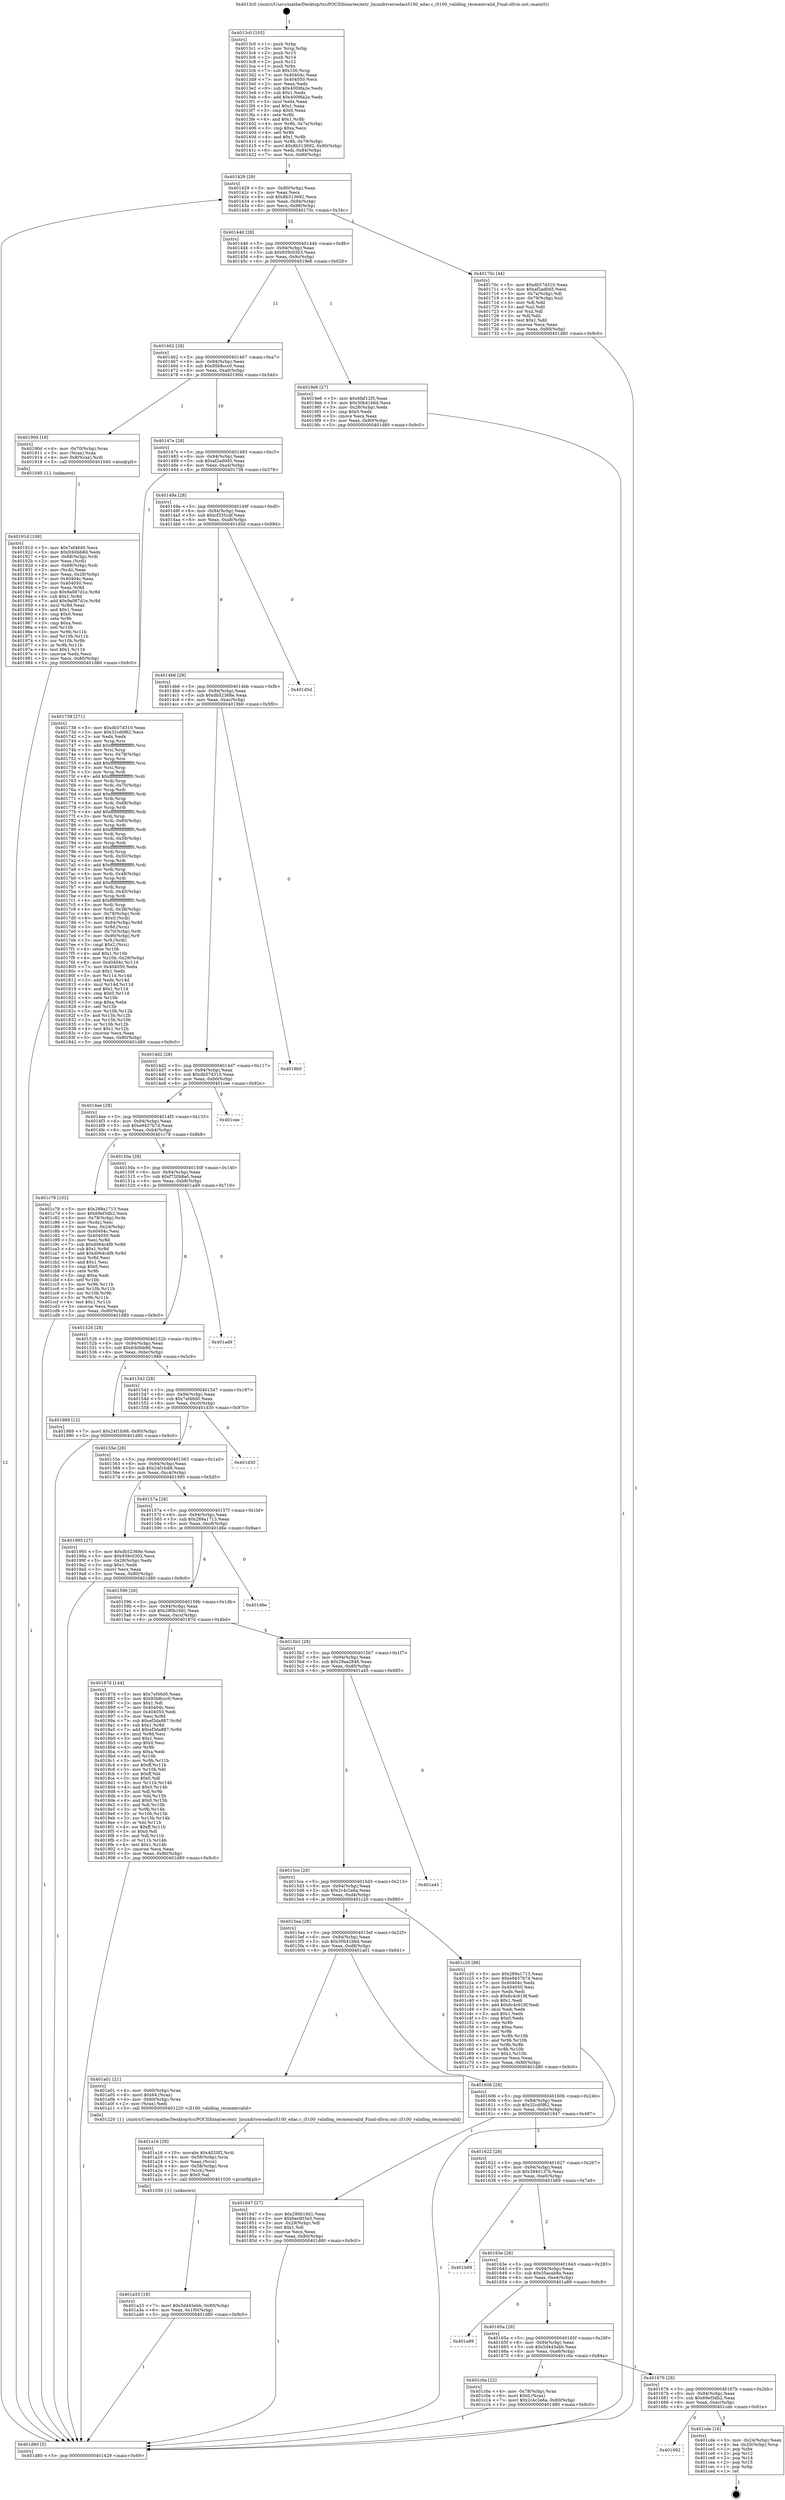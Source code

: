 digraph "0x4013c0" {
  label = "0x4013c0 (/mnt/c/Users/mathe/Desktop/tcc/POCII/binaries/extr_linuxdriversedaci5100_edac.c_i5100_validlog_recmemvalid_Final-ollvm.out::main(0))"
  labelloc = "t"
  node[shape=record]

  Entry [label="",width=0.3,height=0.3,shape=circle,fillcolor=black,style=filled]
  "0x401429" [label="{
     0x401429 [29]\l
     | [instrs]\l
     &nbsp;&nbsp;0x401429 \<+3\>: mov -0x80(%rbp),%eax\l
     &nbsp;&nbsp;0x40142c \<+2\>: mov %eax,%ecx\l
     &nbsp;&nbsp;0x40142e \<+6\>: sub $0x8b313692,%ecx\l
     &nbsp;&nbsp;0x401434 \<+6\>: mov %eax,-0x94(%rbp)\l
     &nbsp;&nbsp;0x40143a \<+6\>: mov %ecx,-0x98(%rbp)\l
     &nbsp;&nbsp;0x401440 \<+6\>: je 000000000040170c \<main+0x34c\>\l
  }"]
  "0x40170c" [label="{
     0x40170c [44]\l
     | [instrs]\l
     &nbsp;&nbsp;0x40170c \<+5\>: mov $0xdb57d310,%eax\l
     &nbsp;&nbsp;0x401711 \<+5\>: mov $0xaf2ad0d5,%ecx\l
     &nbsp;&nbsp;0x401716 \<+3\>: mov -0x7a(%rbp),%dl\l
     &nbsp;&nbsp;0x401719 \<+4\>: mov -0x79(%rbp),%sil\l
     &nbsp;&nbsp;0x40171d \<+3\>: mov %dl,%dil\l
     &nbsp;&nbsp;0x401720 \<+3\>: and %sil,%dil\l
     &nbsp;&nbsp;0x401723 \<+3\>: xor %sil,%dl\l
     &nbsp;&nbsp;0x401726 \<+3\>: or %dl,%dil\l
     &nbsp;&nbsp;0x401729 \<+4\>: test $0x1,%dil\l
     &nbsp;&nbsp;0x40172d \<+3\>: cmovne %ecx,%eax\l
     &nbsp;&nbsp;0x401730 \<+3\>: mov %eax,-0x80(%rbp)\l
     &nbsp;&nbsp;0x401733 \<+5\>: jmp 0000000000401d80 \<main+0x9c0\>\l
  }"]
  "0x401446" [label="{
     0x401446 [28]\l
     | [instrs]\l
     &nbsp;&nbsp;0x401446 \<+5\>: jmp 000000000040144b \<main+0x8b\>\l
     &nbsp;&nbsp;0x40144b \<+6\>: mov -0x94(%rbp),%eax\l
     &nbsp;&nbsp;0x401451 \<+5\>: sub $0x939c0303,%eax\l
     &nbsp;&nbsp;0x401456 \<+6\>: mov %eax,-0x9c(%rbp)\l
     &nbsp;&nbsp;0x40145c \<+6\>: je 00000000004019e6 \<main+0x626\>\l
  }"]
  "0x401d80" [label="{
     0x401d80 [5]\l
     | [instrs]\l
     &nbsp;&nbsp;0x401d80 \<+5\>: jmp 0000000000401429 \<main+0x69\>\l
  }"]
  "0x4013c0" [label="{
     0x4013c0 [105]\l
     | [instrs]\l
     &nbsp;&nbsp;0x4013c0 \<+1\>: push %rbp\l
     &nbsp;&nbsp;0x4013c1 \<+3\>: mov %rsp,%rbp\l
     &nbsp;&nbsp;0x4013c4 \<+2\>: push %r15\l
     &nbsp;&nbsp;0x4013c6 \<+2\>: push %r14\l
     &nbsp;&nbsp;0x4013c8 \<+2\>: push %r12\l
     &nbsp;&nbsp;0x4013ca \<+1\>: push %rbx\l
     &nbsp;&nbsp;0x4013cb \<+7\>: sub $0x100,%rsp\l
     &nbsp;&nbsp;0x4013d2 \<+7\>: mov 0x40404c,%eax\l
     &nbsp;&nbsp;0x4013d9 \<+7\>: mov 0x404050,%ecx\l
     &nbsp;&nbsp;0x4013e0 \<+2\>: mov %eax,%edx\l
     &nbsp;&nbsp;0x4013e2 \<+6\>: sub $0x4009fa2e,%edx\l
     &nbsp;&nbsp;0x4013e8 \<+3\>: sub $0x1,%edx\l
     &nbsp;&nbsp;0x4013eb \<+6\>: add $0x4009fa2e,%edx\l
     &nbsp;&nbsp;0x4013f1 \<+3\>: imul %edx,%eax\l
     &nbsp;&nbsp;0x4013f4 \<+3\>: and $0x1,%eax\l
     &nbsp;&nbsp;0x4013f7 \<+3\>: cmp $0x0,%eax\l
     &nbsp;&nbsp;0x4013fa \<+4\>: sete %r8b\l
     &nbsp;&nbsp;0x4013fe \<+4\>: and $0x1,%r8b\l
     &nbsp;&nbsp;0x401402 \<+4\>: mov %r8b,-0x7a(%rbp)\l
     &nbsp;&nbsp;0x401406 \<+3\>: cmp $0xa,%ecx\l
     &nbsp;&nbsp;0x401409 \<+4\>: setl %r8b\l
     &nbsp;&nbsp;0x40140d \<+4\>: and $0x1,%r8b\l
     &nbsp;&nbsp;0x401411 \<+4\>: mov %r8b,-0x79(%rbp)\l
     &nbsp;&nbsp;0x401415 \<+7\>: movl $0x8b313692,-0x80(%rbp)\l
     &nbsp;&nbsp;0x40141c \<+6\>: mov %edi,-0x84(%rbp)\l
     &nbsp;&nbsp;0x401422 \<+7\>: mov %rsi,-0x90(%rbp)\l
  }"]
  Exit [label="",width=0.3,height=0.3,shape=circle,fillcolor=black,style=filled,peripheries=2]
  "0x4019e6" [label="{
     0x4019e6 [27]\l
     | [instrs]\l
     &nbsp;&nbsp;0x4019e6 \<+5\>: mov $0x6faf12f5,%eax\l
     &nbsp;&nbsp;0x4019eb \<+5\>: mov $0x30b41b6d,%ecx\l
     &nbsp;&nbsp;0x4019f0 \<+3\>: mov -0x28(%rbp),%edx\l
     &nbsp;&nbsp;0x4019f3 \<+3\>: cmp $0x0,%edx\l
     &nbsp;&nbsp;0x4019f6 \<+3\>: cmove %ecx,%eax\l
     &nbsp;&nbsp;0x4019f9 \<+3\>: mov %eax,-0x80(%rbp)\l
     &nbsp;&nbsp;0x4019fc \<+5\>: jmp 0000000000401d80 \<main+0x9c0\>\l
  }"]
  "0x401462" [label="{
     0x401462 [28]\l
     | [instrs]\l
     &nbsp;&nbsp;0x401462 \<+5\>: jmp 0000000000401467 \<main+0xa7\>\l
     &nbsp;&nbsp;0x401467 \<+6\>: mov -0x94(%rbp),%eax\l
     &nbsp;&nbsp;0x40146d \<+5\>: sub $0x95b8ccc0,%eax\l
     &nbsp;&nbsp;0x401472 \<+6\>: mov %eax,-0xa0(%rbp)\l
     &nbsp;&nbsp;0x401478 \<+6\>: je 000000000040190d \<main+0x54d\>\l
  }"]
  "0x401692" [label="{
     0x401692\l
  }", style=dashed]
  "0x40190d" [label="{
     0x40190d [16]\l
     | [instrs]\l
     &nbsp;&nbsp;0x40190d \<+4\>: mov -0x70(%rbp),%rax\l
     &nbsp;&nbsp;0x401911 \<+3\>: mov (%rax),%rax\l
     &nbsp;&nbsp;0x401914 \<+4\>: mov 0x8(%rax),%rdi\l
     &nbsp;&nbsp;0x401918 \<+5\>: call 0000000000401040 \<atoi@plt\>\l
     | [calls]\l
     &nbsp;&nbsp;0x401040 \{1\} (unknown)\l
  }"]
  "0x40147e" [label="{
     0x40147e [28]\l
     | [instrs]\l
     &nbsp;&nbsp;0x40147e \<+5\>: jmp 0000000000401483 \<main+0xc3\>\l
     &nbsp;&nbsp;0x401483 \<+6\>: mov -0x94(%rbp),%eax\l
     &nbsp;&nbsp;0x401489 \<+5\>: sub $0xaf2ad0d5,%eax\l
     &nbsp;&nbsp;0x40148e \<+6\>: mov %eax,-0xa4(%rbp)\l
     &nbsp;&nbsp;0x401494 \<+6\>: je 0000000000401738 \<main+0x378\>\l
  }"]
  "0x401cde" [label="{
     0x401cde [16]\l
     | [instrs]\l
     &nbsp;&nbsp;0x401cde \<+3\>: mov -0x24(%rbp),%eax\l
     &nbsp;&nbsp;0x401ce1 \<+4\>: lea -0x20(%rbp),%rsp\l
     &nbsp;&nbsp;0x401ce5 \<+1\>: pop %rbx\l
     &nbsp;&nbsp;0x401ce6 \<+2\>: pop %r12\l
     &nbsp;&nbsp;0x401ce8 \<+2\>: pop %r14\l
     &nbsp;&nbsp;0x401cea \<+2\>: pop %r15\l
     &nbsp;&nbsp;0x401cec \<+1\>: pop %rbp\l
     &nbsp;&nbsp;0x401ced \<+1\>: ret\l
  }"]
  "0x401738" [label="{
     0x401738 [271]\l
     | [instrs]\l
     &nbsp;&nbsp;0x401738 \<+5\>: mov $0xdb57d310,%eax\l
     &nbsp;&nbsp;0x40173d \<+5\>: mov $0x32cd0f62,%ecx\l
     &nbsp;&nbsp;0x401742 \<+2\>: xor %edx,%edx\l
     &nbsp;&nbsp;0x401744 \<+3\>: mov %rsp,%rsi\l
     &nbsp;&nbsp;0x401747 \<+4\>: add $0xfffffffffffffff0,%rsi\l
     &nbsp;&nbsp;0x40174b \<+3\>: mov %rsi,%rsp\l
     &nbsp;&nbsp;0x40174e \<+4\>: mov %rsi,-0x78(%rbp)\l
     &nbsp;&nbsp;0x401752 \<+3\>: mov %rsp,%rsi\l
     &nbsp;&nbsp;0x401755 \<+4\>: add $0xfffffffffffffff0,%rsi\l
     &nbsp;&nbsp;0x401759 \<+3\>: mov %rsi,%rsp\l
     &nbsp;&nbsp;0x40175c \<+3\>: mov %rsp,%rdi\l
     &nbsp;&nbsp;0x40175f \<+4\>: add $0xfffffffffffffff0,%rdi\l
     &nbsp;&nbsp;0x401763 \<+3\>: mov %rdi,%rsp\l
     &nbsp;&nbsp;0x401766 \<+4\>: mov %rdi,-0x70(%rbp)\l
     &nbsp;&nbsp;0x40176a \<+3\>: mov %rsp,%rdi\l
     &nbsp;&nbsp;0x40176d \<+4\>: add $0xfffffffffffffff0,%rdi\l
     &nbsp;&nbsp;0x401771 \<+3\>: mov %rdi,%rsp\l
     &nbsp;&nbsp;0x401774 \<+4\>: mov %rdi,-0x68(%rbp)\l
     &nbsp;&nbsp;0x401778 \<+3\>: mov %rsp,%rdi\l
     &nbsp;&nbsp;0x40177b \<+4\>: add $0xfffffffffffffff0,%rdi\l
     &nbsp;&nbsp;0x40177f \<+3\>: mov %rdi,%rsp\l
     &nbsp;&nbsp;0x401782 \<+4\>: mov %rdi,-0x60(%rbp)\l
     &nbsp;&nbsp;0x401786 \<+3\>: mov %rsp,%rdi\l
     &nbsp;&nbsp;0x401789 \<+4\>: add $0xfffffffffffffff0,%rdi\l
     &nbsp;&nbsp;0x40178d \<+3\>: mov %rdi,%rsp\l
     &nbsp;&nbsp;0x401790 \<+4\>: mov %rdi,-0x58(%rbp)\l
     &nbsp;&nbsp;0x401794 \<+3\>: mov %rsp,%rdi\l
     &nbsp;&nbsp;0x401797 \<+4\>: add $0xfffffffffffffff0,%rdi\l
     &nbsp;&nbsp;0x40179b \<+3\>: mov %rdi,%rsp\l
     &nbsp;&nbsp;0x40179e \<+4\>: mov %rdi,-0x50(%rbp)\l
     &nbsp;&nbsp;0x4017a2 \<+3\>: mov %rsp,%rdi\l
     &nbsp;&nbsp;0x4017a5 \<+4\>: add $0xfffffffffffffff0,%rdi\l
     &nbsp;&nbsp;0x4017a9 \<+3\>: mov %rdi,%rsp\l
     &nbsp;&nbsp;0x4017ac \<+4\>: mov %rdi,-0x48(%rbp)\l
     &nbsp;&nbsp;0x4017b0 \<+3\>: mov %rsp,%rdi\l
     &nbsp;&nbsp;0x4017b3 \<+4\>: add $0xfffffffffffffff0,%rdi\l
     &nbsp;&nbsp;0x4017b7 \<+3\>: mov %rdi,%rsp\l
     &nbsp;&nbsp;0x4017ba \<+4\>: mov %rdi,-0x40(%rbp)\l
     &nbsp;&nbsp;0x4017be \<+3\>: mov %rsp,%rdi\l
     &nbsp;&nbsp;0x4017c1 \<+4\>: add $0xfffffffffffffff0,%rdi\l
     &nbsp;&nbsp;0x4017c5 \<+3\>: mov %rdi,%rsp\l
     &nbsp;&nbsp;0x4017c8 \<+4\>: mov %rdi,-0x38(%rbp)\l
     &nbsp;&nbsp;0x4017cc \<+4\>: mov -0x78(%rbp),%rdi\l
     &nbsp;&nbsp;0x4017d0 \<+6\>: movl $0x0,(%rdi)\l
     &nbsp;&nbsp;0x4017d6 \<+7\>: mov -0x84(%rbp),%r8d\l
     &nbsp;&nbsp;0x4017dd \<+3\>: mov %r8d,(%rsi)\l
     &nbsp;&nbsp;0x4017e0 \<+4\>: mov -0x70(%rbp),%rdi\l
     &nbsp;&nbsp;0x4017e4 \<+7\>: mov -0x90(%rbp),%r9\l
     &nbsp;&nbsp;0x4017eb \<+3\>: mov %r9,(%rdi)\l
     &nbsp;&nbsp;0x4017ee \<+3\>: cmpl $0x2,(%rsi)\l
     &nbsp;&nbsp;0x4017f1 \<+4\>: setne %r10b\l
     &nbsp;&nbsp;0x4017f5 \<+4\>: and $0x1,%r10b\l
     &nbsp;&nbsp;0x4017f9 \<+4\>: mov %r10b,-0x29(%rbp)\l
     &nbsp;&nbsp;0x4017fd \<+8\>: mov 0x40404c,%r11d\l
     &nbsp;&nbsp;0x401805 \<+7\>: mov 0x404050,%ebx\l
     &nbsp;&nbsp;0x40180c \<+3\>: sub $0x1,%edx\l
     &nbsp;&nbsp;0x40180f \<+3\>: mov %r11d,%r14d\l
     &nbsp;&nbsp;0x401812 \<+3\>: add %edx,%r14d\l
     &nbsp;&nbsp;0x401815 \<+4\>: imul %r14d,%r11d\l
     &nbsp;&nbsp;0x401819 \<+4\>: and $0x1,%r11d\l
     &nbsp;&nbsp;0x40181d \<+4\>: cmp $0x0,%r11d\l
     &nbsp;&nbsp;0x401821 \<+4\>: sete %r10b\l
     &nbsp;&nbsp;0x401825 \<+3\>: cmp $0xa,%ebx\l
     &nbsp;&nbsp;0x401828 \<+4\>: setl %r15b\l
     &nbsp;&nbsp;0x40182c \<+3\>: mov %r10b,%r12b\l
     &nbsp;&nbsp;0x40182f \<+3\>: and %r15b,%r12b\l
     &nbsp;&nbsp;0x401832 \<+3\>: xor %r15b,%r10b\l
     &nbsp;&nbsp;0x401835 \<+3\>: or %r10b,%r12b\l
     &nbsp;&nbsp;0x401838 \<+4\>: test $0x1,%r12b\l
     &nbsp;&nbsp;0x40183c \<+3\>: cmovne %ecx,%eax\l
     &nbsp;&nbsp;0x40183f \<+3\>: mov %eax,-0x80(%rbp)\l
     &nbsp;&nbsp;0x401842 \<+5\>: jmp 0000000000401d80 \<main+0x9c0\>\l
  }"]
  "0x40149a" [label="{
     0x40149a [28]\l
     | [instrs]\l
     &nbsp;&nbsp;0x40149a \<+5\>: jmp 000000000040149f \<main+0xdf\>\l
     &nbsp;&nbsp;0x40149f \<+6\>: mov -0x94(%rbp),%eax\l
     &nbsp;&nbsp;0x4014a5 \<+5\>: sub $0xcf335cdf,%eax\l
     &nbsp;&nbsp;0x4014aa \<+6\>: mov %eax,-0xa8(%rbp)\l
     &nbsp;&nbsp;0x4014b0 \<+6\>: je 0000000000401d5d \<main+0x99d\>\l
  }"]
  "0x401676" [label="{
     0x401676 [28]\l
     | [instrs]\l
     &nbsp;&nbsp;0x401676 \<+5\>: jmp 000000000040167b \<main+0x2bb\>\l
     &nbsp;&nbsp;0x40167b \<+6\>: mov -0x94(%rbp),%eax\l
     &nbsp;&nbsp;0x401681 \<+5\>: sub $0x69ef3db2,%eax\l
     &nbsp;&nbsp;0x401686 \<+6\>: mov %eax,-0xec(%rbp)\l
     &nbsp;&nbsp;0x40168c \<+6\>: je 0000000000401cde \<main+0x91e\>\l
  }"]
  "0x401c0a" [label="{
     0x401c0a [22]\l
     | [instrs]\l
     &nbsp;&nbsp;0x401c0a \<+4\>: mov -0x78(%rbp),%rax\l
     &nbsp;&nbsp;0x401c0e \<+6\>: movl $0x0,(%rax)\l
     &nbsp;&nbsp;0x401c14 \<+7\>: movl $0x2c4c2e6a,-0x80(%rbp)\l
     &nbsp;&nbsp;0x401c1b \<+5\>: jmp 0000000000401d80 \<main+0x9c0\>\l
  }"]
  "0x401d5d" [label="{
     0x401d5d\l
  }", style=dashed]
  "0x4014b6" [label="{
     0x4014b6 [28]\l
     | [instrs]\l
     &nbsp;&nbsp;0x4014b6 \<+5\>: jmp 00000000004014bb \<main+0xfb\>\l
     &nbsp;&nbsp;0x4014bb \<+6\>: mov -0x94(%rbp),%eax\l
     &nbsp;&nbsp;0x4014c1 \<+5\>: sub $0xdb52368e,%eax\l
     &nbsp;&nbsp;0x4014c6 \<+6\>: mov %eax,-0xac(%rbp)\l
     &nbsp;&nbsp;0x4014cc \<+6\>: je 00000000004019b0 \<main+0x5f0\>\l
  }"]
  "0x40165a" [label="{
     0x40165a [28]\l
     | [instrs]\l
     &nbsp;&nbsp;0x40165a \<+5\>: jmp 000000000040165f \<main+0x29f\>\l
     &nbsp;&nbsp;0x40165f \<+6\>: mov -0x94(%rbp),%eax\l
     &nbsp;&nbsp;0x401665 \<+5\>: sub $0x5d445ebb,%eax\l
     &nbsp;&nbsp;0x40166a \<+6\>: mov %eax,-0xe8(%rbp)\l
     &nbsp;&nbsp;0x401670 \<+6\>: je 0000000000401c0a \<main+0x84a\>\l
  }"]
  "0x4019b0" [label="{
     0x4019b0\l
  }", style=dashed]
  "0x4014d2" [label="{
     0x4014d2 [28]\l
     | [instrs]\l
     &nbsp;&nbsp;0x4014d2 \<+5\>: jmp 00000000004014d7 \<main+0x117\>\l
     &nbsp;&nbsp;0x4014d7 \<+6\>: mov -0x94(%rbp),%eax\l
     &nbsp;&nbsp;0x4014dd \<+5\>: sub $0xdb57d310,%eax\l
     &nbsp;&nbsp;0x4014e2 \<+6\>: mov %eax,-0xb0(%rbp)\l
     &nbsp;&nbsp;0x4014e8 \<+6\>: je 0000000000401cee \<main+0x92e\>\l
  }"]
  "0x401a89" [label="{
     0x401a89\l
  }", style=dashed]
  "0x401cee" [label="{
     0x401cee\l
  }", style=dashed]
  "0x4014ee" [label="{
     0x4014ee [28]\l
     | [instrs]\l
     &nbsp;&nbsp;0x4014ee \<+5\>: jmp 00000000004014f3 \<main+0x133\>\l
     &nbsp;&nbsp;0x4014f3 \<+6\>: mov -0x94(%rbp),%eax\l
     &nbsp;&nbsp;0x4014f9 \<+5\>: sub $0xe9437b74,%eax\l
     &nbsp;&nbsp;0x4014fe \<+6\>: mov %eax,-0xb4(%rbp)\l
     &nbsp;&nbsp;0x401504 \<+6\>: je 0000000000401c78 \<main+0x8b8\>\l
  }"]
  "0x40163e" [label="{
     0x40163e [28]\l
     | [instrs]\l
     &nbsp;&nbsp;0x40163e \<+5\>: jmp 0000000000401643 \<main+0x283\>\l
     &nbsp;&nbsp;0x401643 \<+6\>: mov -0x94(%rbp),%eax\l
     &nbsp;&nbsp;0x401649 \<+5\>: sub $0x55acab8a,%eax\l
     &nbsp;&nbsp;0x40164e \<+6\>: mov %eax,-0xe4(%rbp)\l
     &nbsp;&nbsp;0x401654 \<+6\>: je 0000000000401a89 \<main+0x6c9\>\l
  }"]
  "0x401c78" [label="{
     0x401c78 [102]\l
     | [instrs]\l
     &nbsp;&nbsp;0x401c78 \<+5\>: mov $0x289a1713,%eax\l
     &nbsp;&nbsp;0x401c7d \<+5\>: mov $0x69ef3db2,%ecx\l
     &nbsp;&nbsp;0x401c82 \<+4\>: mov -0x78(%rbp),%rdx\l
     &nbsp;&nbsp;0x401c86 \<+2\>: mov (%rdx),%esi\l
     &nbsp;&nbsp;0x401c88 \<+3\>: mov %esi,-0x24(%rbp)\l
     &nbsp;&nbsp;0x401c8b \<+7\>: mov 0x40404c,%esi\l
     &nbsp;&nbsp;0x401c92 \<+7\>: mov 0x404050,%edi\l
     &nbsp;&nbsp;0x401c99 \<+3\>: mov %esi,%r8d\l
     &nbsp;&nbsp;0x401c9c \<+7\>: sub $0xd064c4f9,%r8d\l
     &nbsp;&nbsp;0x401ca3 \<+4\>: sub $0x1,%r8d\l
     &nbsp;&nbsp;0x401ca7 \<+7\>: add $0xd064c4f9,%r8d\l
     &nbsp;&nbsp;0x401cae \<+4\>: imul %r8d,%esi\l
     &nbsp;&nbsp;0x401cb2 \<+3\>: and $0x1,%esi\l
     &nbsp;&nbsp;0x401cb5 \<+3\>: cmp $0x0,%esi\l
     &nbsp;&nbsp;0x401cb8 \<+4\>: sete %r9b\l
     &nbsp;&nbsp;0x401cbc \<+3\>: cmp $0xa,%edi\l
     &nbsp;&nbsp;0x401cbf \<+4\>: setl %r10b\l
     &nbsp;&nbsp;0x401cc3 \<+3\>: mov %r9b,%r11b\l
     &nbsp;&nbsp;0x401cc6 \<+3\>: and %r10b,%r11b\l
     &nbsp;&nbsp;0x401cc9 \<+3\>: xor %r10b,%r9b\l
     &nbsp;&nbsp;0x401ccc \<+3\>: or %r9b,%r11b\l
     &nbsp;&nbsp;0x401ccf \<+4\>: test $0x1,%r11b\l
     &nbsp;&nbsp;0x401cd3 \<+3\>: cmovne %ecx,%eax\l
     &nbsp;&nbsp;0x401cd6 \<+3\>: mov %eax,-0x80(%rbp)\l
     &nbsp;&nbsp;0x401cd9 \<+5\>: jmp 0000000000401d80 \<main+0x9c0\>\l
  }"]
  "0x40150a" [label="{
     0x40150a [28]\l
     | [instrs]\l
     &nbsp;&nbsp;0x40150a \<+5\>: jmp 000000000040150f \<main+0x14f\>\l
     &nbsp;&nbsp;0x40150f \<+6\>: mov -0x94(%rbp),%eax\l
     &nbsp;&nbsp;0x401515 \<+5\>: sub $0xf720b8a0,%eax\l
     &nbsp;&nbsp;0x40151a \<+6\>: mov %eax,-0xb8(%rbp)\l
     &nbsp;&nbsp;0x401520 \<+6\>: je 0000000000401ad9 \<main+0x719\>\l
  }"]
  "0x401b69" [label="{
     0x401b69\l
  }", style=dashed]
  "0x401ad9" [label="{
     0x401ad9\l
  }", style=dashed]
  "0x401526" [label="{
     0x401526 [28]\l
     | [instrs]\l
     &nbsp;&nbsp;0x401526 \<+5\>: jmp 000000000040152b \<main+0x16b\>\l
     &nbsp;&nbsp;0x40152b \<+6\>: mov -0x94(%rbp),%eax\l
     &nbsp;&nbsp;0x401531 \<+5\>: sub $0xfcb0bb8d,%eax\l
     &nbsp;&nbsp;0x401536 \<+6\>: mov %eax,-0xbc(%rbp)\l
     &nbsp;&nbsp;0x40153c \<+6\>: je 0000000000401989 \<main+0x5c9\>\l
  }"]
  "0x401a33" [label="{
     0x401a33 [18]\l
     | [instrs]\l
     &nbsp;&nbsp;0x401a33 \<+7\>: movl $0x5d445ebb,-0x80(%rbp)\l
     &nbsp;&nbsp;0x401a3a \<+6\>: mov %eax,-0x100(%rbp)\l
     &nbsp;&nbsp;0x401a40 \<+5\>: jmp 0000000000401d80 \<main+0x9c0\>\l
  }"]
  "0x401989" [label="{
     0x401989 [12]\l
     | [instrs]\l
     &nbsp;&nbsp;0x401989 \<+7\>: movl $0x24f1fc66,-0x80(%rbp)\l
     &nbsp;&nbsp;0x401990 \<+5\>: jmp 0000000000401d80 \<main+0x9c0\>\l
  }"]
  "0x401542" [label="{
     0x401542 [28]\l
     | [instrs]\l
     &nbsp;&nbsp;0x401542 \<+5\>: jmp 0000000000401547 \<main+0x187\>\l
     &nbsp;&nbsp;0x401547 \<+6\>: mov -0x94(%rbp),%eax\l
     &nbsp;&nbsp;0x40154d \<+5\>: sub $0x7ef46d0,%eax\l
     &nbsp;&nbsp;0x401552 \<+6\>: mov %eax,-0xc0(%rbp)\l
     &nbsp;&nbsp;0x401558 \<+6\>: je 0000000000401d30 \<main+0x970\>\l
  }"]
  "0x401a16" [label="{
     0x401a16 [29]\l
     | [instrs]\l
     &nbsp;&nbsp;0x401a16 \<+10\>: movabs $0x4020f2,%rdi\l
     &nbsp;&nbsp;0x401a20 \<+4\>: mov -0x58(%rbp),%rcx\l
     &nbsp;&nbsp;0x401a24 \<+2\>: mov %eax,(%rcx)\l
     &nbsp;&nbsp;0x401a26 \<+4\>: mov -0x58(%rbp),%rcx\l
     &nbsp;&nbsp;0x401a2a \<+2\>: mov (%rcx),%esi\l
     &nbsp;&nbsp;0x401a2c \<+2\>: mov $0x0,%al\l
     &nbsp;&nbsp;0x401a2e \<+5\>: call 0000000000401030 \<printf@plt\>\l
     | [calls]\l
     &nbsp;&nbsp;0x401030 \{1\} (unknown)\l
  }"]
  "0x401d30" [label="{
     0x401d30\l
  }", style=dashed]
  "0x40155e" [label="{
     0x40155e [28]\l
     | [instrs]\l
     &nbsp;&nbsp;0x40155e \<+5\>: jmp 0000000000401563 \<main+0x1a3\>\l
     &nbsp;&nbsp;0x401563 \<+6\>: mov -0x94(%rbp),%eax\l
     &nbsp;&nbsp;0x401569 \<+5\>: sub $0x24f1fc66,%eax\l
     &nbsp;&nbsp;0x40156e \<+6\>: mov %eax,-0xc4(%rbp)\l
     &nbsp;&nbsp;0x401574 \<+6\>: je 0000000000401995 \<main+0x5d5\>\l
  }"]
  "0x40191d" [label="{
     0x40191d [108]\l
     | [instrs]\l
     &nbsp;&nbsp;0x40191d \<+5\>: mov $0x7ef46d0,%ecx\l
     &nbsp;&nbsp;0x401922 \<+5\>: mov $0xfcb0bb8d,%edx\l
     &nbsp;&nbsp;0x401927 \<+4\>: mov -0x68(%rbp),%rdi\l
     &nbsp;&nbsp;0x40192b \<+2\>: mov %eax,(%rdi)\l
     &nbsp;&nbsp;0x40192d \<+4\>: mov -0x68(%rbp),%rdi\l
     &nbsp;&nbsp;0x401931 \<+2\>: mov (%rdi),%eax\l
     &nbsp;&nbsp;0x401933 \<+3\>: mov %eax,-0x28(%rbp)\l
     &nbsp;&nbsp;0x401936 \<+7\>: mov 0x40404c,%eax\l
     &nbsp;&nbsp;0x40193d \<+7\>: mov 0x404050,%esi\l
     &nbsp;&nbsp;0x401944 \<+3\>: mov %eax,%r8d\l
     &nbsp;&nbsp;0x401947 \<+7\>: sub $0x9a087d1e,%r8d\l
     &nbsp;&nbsp;0x40194e \<+4\>: sub $0x1,%r8d\l
     &nbsp;&nbsp;0x401952 \<+7\>: add $0x9a087d1e,%r8d\l
     &nbsp;&nbsp;0x401959 \<+4\>: imul %r8d,%eax\l
     &nbsp;&nbsp;0x40195d \<+3\>: and $0x1,%eax\l
     &nbsp;&nbsp;0x401960 \<+3\>: cmp $0x0,%eax\l
     &nbsp;&nbsp;0x401963 \<+4\>: sete %r9b\l
     &nbsp;&nbsp;0x401967 \<+3\>: cmp $0xa,%esi\l
     &nbsp;&nbsp;0x40196a \<+4\>: setl %r10b\l
     &nbsp;&nbsp;0x40196e \<+3\>: mov %r9b,%r11b\l
     &nbsp;&nbsp;0x401971 \<+3\>: and %r10b,%r11b\l
     &nbsp;&nbsp;0x401974 \<+3\>: xor %r10b,%r9b\l
     &nbsp;&nbsp;0x401977 \<+3\>: or %r9b,%r11b\l
     &nbsp;&nbsp;0x40197a \<+4\>: test $0x1,%r11b\l
     &nbsp;&nbsp;0x40197e \<+3\>: cmovne %edx,%ecx\l
     &nbsp;&nbsp;0x401981 \<+3\>: mov %ecx,-0x80(%rbp)\l
     &nbsp;&nbsp;0x401984 \<+5\>: jmp 0000000000401d80 \<main+0x9c0\>\l
  }"]
  "0x401995" [label="{
     0x401995 [27]\l
     | [instrs]\l
     &nbsp;&nbsp;0x401995 \<+5\>: mov $0xdb52368e,%eax\l
     &nbsp;&nbsp;0x40199a \<+5\>: mov $0x939c0303,%ecx\l
     &nbsp;&nbsp;0x40199f \<+3\>: mov -0x28(%rbp),%edx\l
     &nbsp;&nbsp;0x4019a2 \<+3\>: cmp $0x1,%edx\l
     &nbsp;&nbsp;0x4019a5 \<+3\>: cmovl %ecx,%eax\l
     &nbsp;&nbsp;0x4019a8 \<+3\>: mov %eax,-0x80(%rbp)\l
     &nbsp;&nbsp;0x4019ab \<+5\>: jmp 0000000000401d80 \<main+0x9c0\>\l
  }"]
  "0x40157a" [label="{
     0x40157a [28]\l
     | [instrs]\l
     &nbsp;&nbsp;0x40157a \<+5\>: jmp 000000000040157f \<main+0x1bf\>\l
     &nbsp;&nbsp;0x40157f \<+6\>: mov -0x94(%rbp),%eax\l
     &nbsp;&nbsp;0x401585 \<+5\>: sub $0x289a1713,%eax\l
     &nbsp;&nbsp;0x40158a \<+6\>: mov %eax,-0xc8(%rbp)\l
     &nbsp;&nbsp;0x401590 \<+6\>: je 0000000000401d6e \<main+0x9ae\>\l
  }"]
  "0x401622" [label="{
     0x401622 [28]\l
     | [instrs]\l
     &nbsp;&nbsp;0x401622 \<+5\>: jmp 0000000000401627 \<main+0x267\>\l
     &nbsp;&nbsp;0x401627 \<+6\>: mov -0x94(%rbp),%eax\l
     &nbsp;&nbsp;0x40162d \<+5\>: sub $0x3940137b,%eax\l
     &nbsp;&nbsp;0x401632 \<+6\>: mov %eax,-0xe0(%rbp)\l
     &nbsp;&nbsp;0x401638 \<+6\>: je 0000000000401b69 \<main+0x7a9\>\l
  }"]
  "0x401d6e" [label="{
     0x401d6e\l
  }", style=dashed]
  "0x401596" [label="{
     0x401596 [28]\l
     | [instrs]\l
     &nbsp;&nbsp;0x401596 \<+5\>: jmp 000000000040159b \<main+0x1db\>\l
     &nbsp;&nbsp;0x40159b \<+6\>: mov -0x94(%rbp),%eax\l
     &nbsp;&nbsp;0x4015a1 \<+5\>: sub $0x290b16d1,%eax\l
     &nbsp;&nbsp;0x4015a6 \<+6\>: mov %eax,-0xcc(%rbp)\l
     &nbsp;&nbsp;0x4015ac \<+6\>: je 000000000040187d \<main+0x4bd\>\l
  }"]
  "0x401847" [label="{
     0x401847 [27]\l
     | [instrs]\l
     &nbsp;&nbsp;0x401847 \<+5\>: mov $0x290b16d1,%eax\l
     &nbsp;&nbsp;0x40184c \<+5\>: mov $0x6ec003e5,%ecx\l
     &nbsp;&nbsp;0x401851 \<+3\>: mov -0x29(%rbp),%dl\l
     &nbsp;&nbsp;0x401854 \<+3\>: test $0x1,%dl\l
     &nbsp;&nbsp;0x401857 \<+3\>: cmovne %ecx,%eax\l
     &nbsp;&nbsp;0x40185a \<+3\>: mov %eax,-0x80(%rbp)\l
     &nbsp;&nbsp;0x40185d \<+5\>: jmp 0000000000401d80 \<main+0x9c0\>\l
  }"]
  "0x40187d" [label="{
     0x40187d [144]\l
     | [instrs]\l
     &nbsp;&nbsp;0x40187d \<+5\>: mov $0x7ef46d0,%eax\l
     &nbsp;&nbsp;0x401882 \<+5\>: mov $0x95b8ccc0,%ecx\l
     &nbsp;&nbsp;0x401887 \<+2\>: mov $0x1,%dl\l
     &nbsp;&nbsp;0x401889 \<+7\>: mov 0x40404c,%esi\l
     &nbsp;&nbsp;0x401890 \<+7\>: mov 0x404050,%edi\l
     &nbsp;&nbsp;0x401897 \<+3\>: mov %esi,%r8d\l
     &nbsp;&nbsp;0x40189a \<+7\>: sub $0xef3da887,%r8d\l
     &nbsp;&nbsp;0x4018a1 \<+4\>: sub $0x1,%r8d\l
     &nbsp;&nbsp;0x4018a5 \<+7\>: add $0xef3da887,%r8d\l
     &nbsp;&nbsp;0x4018ac \<+4\>: imul %r8d,%esi\l
     &nbsp;&nbsp;0x4018b0 \<+3\>: and $0x1,%esi\l
     &nbsp;&nbsp;0x4018b3 \<+3\>: cmp $0x0,%esi\l
     &nbsp;&nbsp;0x4018b6 \<+4\>: sete %r9b\l
     &nbsp;&nbsp;0x4018ba \<+3\>: cmp $0xa,%edi\l
     &nbsp;&nbsp;0x4018bd \<+4\>: setl %r10b\l
     &nbsp;&nbsp;0x4018c1 \<+3\>: mov %r9b,%r11b\l
     &nbsp;&nbsp;0x4018c4 \<+4\>: xor $0xff,%r11b\l
     &nbsp;&nbsp;0x4018c8 \<+3\>: mov %r10b,%bl\l
     &nbsp;&nbsp;0x4018cb \<+3\>: xor $0xff,%bl\l
     &nbsp;&nbsp;0x4018ce \<+3\>: xor $0x0,%dl\l
     &nbsp;&nbsp;0x4018d1 \<+3\>: mov %r11b,%r14b\l
     &nbsp;&nbsp;0x4018d4 \<+4\>: and $0x0,%r14b\l
     &nbsp;&nbsp;0x4018d8 \<+3\>: and %dl,%r9b\l
     &nbsp;&nbsp;0x4018db \<+3\>: mov %bl,%r15b\l
     &nbsp;&nbsp;0x4018de \<+4\>: and $0x0,%r15b\l
     &nbsp;&nbsp;0x4018e2 \<+3\>: and %dl,%r10b\l
     &nbsp;&nbsp;0x4018e5 \<+3\>: or %r9b,%r14b\l
     &nbsp;&nbsp;0x4018e8 \<+3\>: or %r10b,%r15b\l
     &nbsp;&nbsp;0x4018eb \<+3\>: xor %r15b,%r14b\l
     &nbsp;&nbsp;0x4018ee \<+3\>: or %bl,%r11b\l
     &nbsp;&nbsp;0x4018f1 \<+4\>: xor $0xff,%r11b\l
     &nbsp;&nbsp;0x4018f5 \<+3\>: or $0x0,%dl\l
     &nbsp;&nbsp;0x4018f8 \<+3\>: and %dl,%r11b\l
     &nbsp;&nbsp;0x4018fb \<+3\>: or %r11b,%r14b\l
     &nbsp;&nbsp;0x4018fe \<+4\>: test $0x1,%r14b\l
     &nbsp;&nbsp;0x401902 \<+3\>: cmovne %ecx,%eax\l
     &nbsp;&nbsp;0x401905 \<+3\>: mov %eax,-0x80(%rbp)\l
     &nbsp;&nbsp;0x401908 \<+5\>: jmp 0000000000401d80 \<main+0x9c0\>\l
  }"]
  "0x4015b2" [label="{
     0x4015b2 [28]\l
     | [instrs]\l
     &nbsp;&nbsp;0x4015b2 \<+5\>: jmp 00000000004015b7 \<main+0x1f7\>\l
     &nbsp;&nbsp;0x4015b7 \<+6\>: mov -0x94(%rbp),%eax\l
     &nbsp;&nbsp;0x4015bd \<+5\>: sub $0x29aa2846,%eax\l
     &nbsp;&nbsp;0x4015c2 \<+6\>: mov %eax,-0xd0(%rbp)\l
     &nbsp;&nbsp;0x4015c8 \<+6\>: je 0000000000401a45 \<main+0x685\>\l
  }"]
  "0x401606" [label="{
     0x401606 [28]\l
     | [instrs]\l
     &nbsp;&nbsp;0x401606 \<+5\>: jmp 000000000040160b \<main+0x24b\>\l
     &nbsp;&nbsp;0x40160b \<+6\>: mov -0x94(%rbp),%eax\l
     &nbsp;&nbsp;0x401611 \<+5\>: sub $0x32cd0f62,%eax\l
     &nbsp;&nbsp;0x401616 \<+6\>: mov %eax,-0xdc(%rbp)\l
     &nbsp;&nbsp;0x40161c \<+6\>: je 0000000000401847 \<main+0x487\>\l
  }"]
  "0x401a45" [label="{
     0x401a45\l
  }", style=dashed]
  "0x4015ce" [label="{
     0x4015ce [28]\l
     | [instrs]\l
     &nbsp;&nbsp;0x4015ce \<+5\>: jmp 00000000004015d3 \<main+0x213\>\l
     &nbsp;&nbsp;0x4015d3 \<+6\>: mov -0x94(%rbp),%eax\l
     &nbsp;&nbsp;0x4015d9 \<+5\>: sub $0x2c4c2e6a,%eax\l
     &nbsp;&nbsp;0x4015de \<+6\>: mov %eax,-0xd4(%rbp)\l
     &nbsp;&nbsp;0x4015e4 \<+6\>: je 0000000000401c20 \<main+0x860\>\l
  }"]
  "0x401a01" [label="{
     0x401a01 [21]\l
     | [instrs]\l
     &nbsp;&nbsp;0x401a01 \<+4\>: mov -0x60(%rbp),%rax\l
     &nbsp;&nbsp;0x401a05 \<+6\>: movl $0x64,(%rax)\l
     &nbsp;&nbsp;0x401a0b \<+4\>: mov -0x60(%rbp),%rax\l
     &nbsp;&nbsp;0x401a0f \<+2\>: mov (%rax),%edi\l
     &nbsp;&nbsp;0x401a11 \<+5\>: call 0000000000401220 \<i5100_validlog_recmemvalid\>\l
     | [calls]\l
     &nbsp;&nbsp;0x401220 \{1\} (/mnt/c/Users/mathe/Desktop/tcc/POCII/binaries/extr_linuxdriversedaci5100_edac.c_i5100_validlog_recmemvalid_Final-ollvm.out::i5100_validlog_recmemvalid)\l
  }"]
  "0x401c20" [label="{
     0x401c20 [88]\l
     | [instrs]\l
     &nbsp;&nbsp;0x401c20 \<+5\>: mov $0x289a1713,%eax\l
     &nbsp;&nbsp;0x401c25 \<+5\>: mov $0xe9437b74,%ecx\l
     &nbsp;&nbsp;0x401c2a \<+7\>: mov 0x40404c,%edx\l
     &nbsp;&nbsp;0x401c31 \<+7\>: mov 0x404050,%esi\l
     &nbsp;&nbsp;0x401c38 \<+2\>: mov %edx,%edi\l
     &nbsp;&nbsp;0x401c3a \<+6\>: sub $0x6c4c619f,%edi\l
     &nbsp;&nbsp;0x401c40 \<+3\>: sub $0x1,%edi\l
     &nbsp;&nbsp;0x401c43 \<+6\>: add $0x6c4c619f,%edi\l
     &nbsp;&nbsp;0x401c49 \<+3\>: imul %edi,%edx\l
     &nbsp;&nbsp;0x401c4c \<+3\>: and $0x1,%edx\l
     &nbsp;&nbsp;0x401c4f \<+3\>: cmp $0x0,%edx\l
     &nbsp;&nbsp;0x401c52 \<+4\>: sete %r8b\l
     &nbsp;&nbsp;0x401c56 \<+3\>: cmp $0xa,%esi\l
     &nbsp;&nbsp;0x401c59 \<+4\>: setl %r9b\l
     &nbsp;&nbsp;0x401c5d \<+3\>: mov %r8b,%r10b\l
     &nbsp;&nbsp;0x401c60 \<+3\>: and %r9b,%r10b\l
     &nbsp;&nbsp;0x401c63 \<+3\>: xor %r9b,%r8b\l
     &nbsp;&nbsp;0x401c66 \<+3\>: or %r8b,%r10b\l
     &nbsp;&nbsp;0x401c69 \<+4\>: test $0x1,%r10b\l
     &nbsp;&nbsp;0x401c6d \<+3\>: cmovne %ecx,%eax\l
     &nbsp;&nbsp;0x401c70 \<+3\>: mov %eax,-0x80(%rbp)\l
     &nbsp;&nbsp;0x401c73 \<+5\>: jmp 0000000000401d80 \<main+0x9c0\>\l
  }"]
  "0x4015ea" [label="{
     0x4015ea [28]\l
     | [instrs]\l
     &nbsp;&nbsp;0x4015ea \<+5\>: jmp 00000000004015ef \<main+0x22f\>\l
     &nbsp;&nbsp;0x4015ef \<+6\>: mov -0x94(%rbp),%eax\l
     &nbsp;&nbsp;0x4015f5 \<+5\>: sub $0x30b41b6d,%eax\l
     &nbsp;&nbsp;0x4015fa \<+6\>: mov %eax,-0xd8(%rbp)\l
     &nbsp;&nbsp;0x401600 \<+6\>: je 0000000000401a01 \<main+0x641\>\l
  }"]
  Entry -> "0x4013c0" [label=" 1"]
  "0x401429" -> "0x40170c" [label=" 1"]
  "0x401429" -> "0x401446" [label=" 12"]
  "0x40170c" -> "0x401d80" [label=" 1"]
  "0x4013c0" -> "0x401429" [label=" 1"]
  "0x401d80" -> "0x401429" [label=" 12"]
  "0x401cde" -> Exit [label=" 1"]
  "0x401446" -> "0x4019e6" [label=" 1"]
  "0x401446" -> "0x401462" [label=" 11"]
  "0x401676" -> "0x401692" [label=" 0"]
  "0x401462" -> "0x40190d" [label=" 1"]
  "0x401462" -> "0x40147e" [label=" 10"]
  "0x401676" -> "0x401cde" [label=" 1"]
  "0x40147e" -> "0x401738" [label=" 1"]
  "0x40147e" -> "0x40149a" [label=" 9"]
  "0x401c78" -> "0x401d80" [label=" 1"]
  "0x401738" -> "0x401d80" [label=" 1"]
  "0x401c20" -> "0x401d80" [label=" 1"]
  "0x40149a" -> "0x401d5d" [label=" 0"]
  "0x40149a" -> "0x4014b6" [label=" 9"]
  "0x401c0a" -> "0x401d80" [label=" 1"]
  "0x4014b6" -> "0x4019b0" [label=" 0"]
  "0x4014b6" -> "0x4014d2" [label=" 9"]
  "0x40165a" -> "0x401c0a" [label=" 1"]
  "0x4014d2" -> "0x401cee" [label=" 0"]
  "0x4014d2" -> "0x4014ee" [label=" 9"]
  "0x40165a" -> "0x401676" [label=" 1"]
  "0x4014ee" -> "0x401c78" [label=" 1"]
  "0x4014ee" -> "0x40150a" [label=" 8"]
  "0x40163e" -> "0x401a89" [label=" 0"]
  "0x40150a" -> "0x401ad9" [label=" 0"]
  "0x40150a" -> "0x401526" [label=" 8"]
  "0x40163e" -> "0x40165a" [label=" 2"]
  "0x401526" -> "0x401989" [label=" 1"]
  "0x401526" -> "0x401542" [label=" 7"]
  "0x401622" -> "0x401b69" [label=" 0"]
  "0x401542" -> "0x401d30" [label=" 0"]
  "0x401542" -> "0x40155e" [label=" 7"]
  "0x401622" -> "0x40163e" [label=" 2"]
  "0x40155e" -> "0x401995" [label=" 1"]
  "0x40155e" -> "0x40157a" [label=" 6"]
  "0x401a33" -> "0x401d80" [label=" 1"]
  "0x40157a" -> "0x401d6e" [label=" 0"]
  "0x40157a" -> "0x401596" [label=" 6"]
  "0x401a16" -> "0x401a33" [label=" 1"]
  "0x401596" -> "0x40187d" [label=" 1"]
  "0x401596" -> "0x4015b2" [label=" 5"]
  "0x401a01" -> "0x401a16" [label=" 1"]
  "0x4015b2" -> "0x401a45" [label=" 0"]
  "0x4015b2" -> "0x4015ce" [label=" 5"]
  "0x401995" -> "0x401d80" [label=" 1"]
  "0x4015ce" -> "0x401c20" [label=" 1"]
  "0x4015ce" -> "0x4015ea" [label=" 4"]
  "0x401989" -> "0x401d80" [label=" 1"]
  "0x4015ea" -> "0x401a01" [label=" 1"]
  "0x4015ea" -> "0x401606" [label=" 3"]
  "0x4019e6" -> "0x401d80" [label=" 1"]
  "0x401606" -> "0x401847" [label=" 1"]
  "0x401606" -> "0x401622" [label=" 2"]
  "0x401847" -> "0x401d80" [label=" 1"]
  "0x40187d" -> "0x401d80" [label=" 1"]
  "0x40190d" -> "0x40191d" [label=" 1"]
  "0x40191d" -> "0x401d80" [label=" 1"]
}
